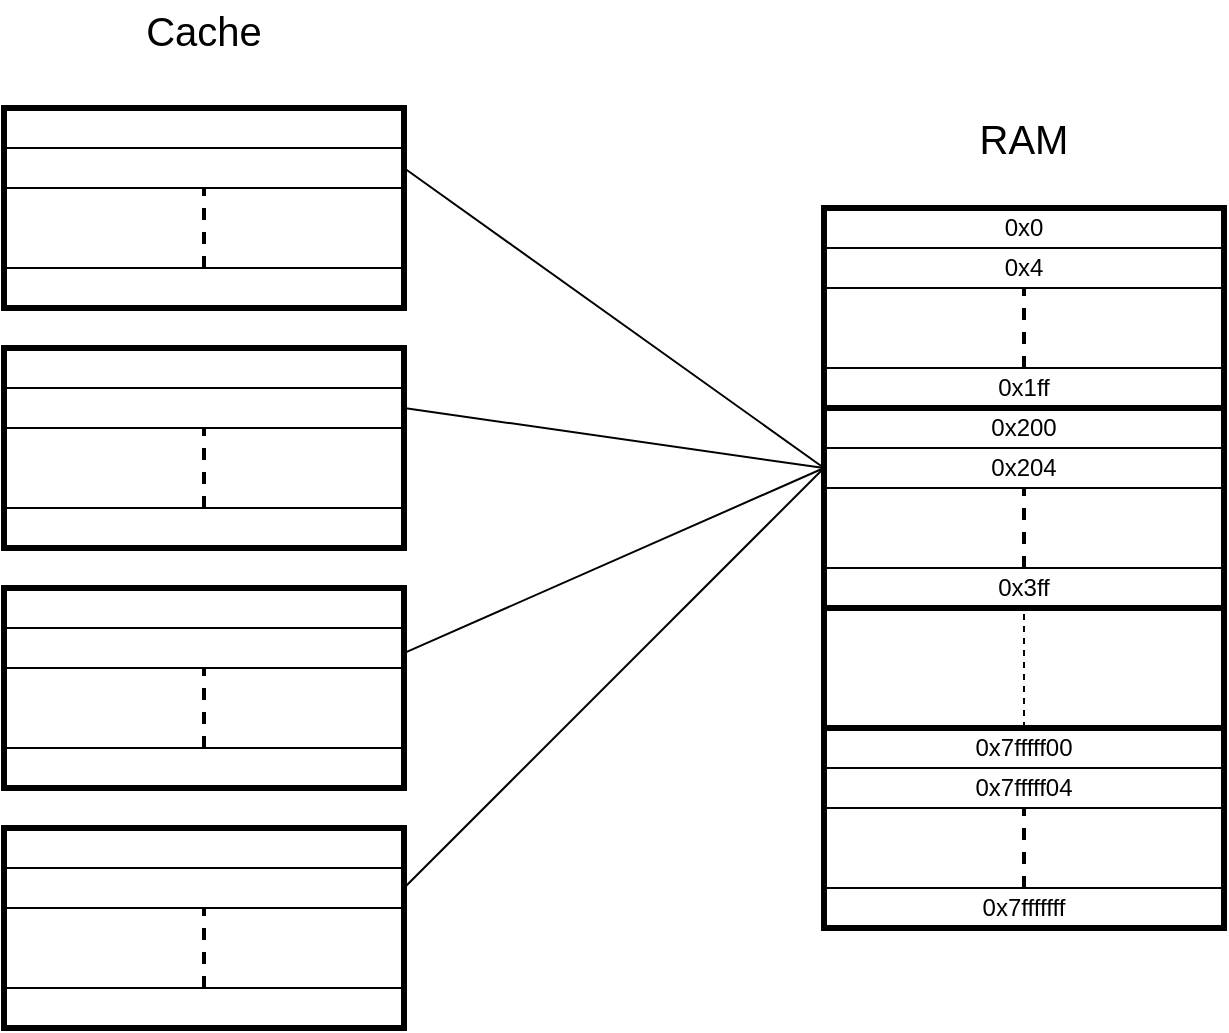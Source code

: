 <mxfile>
    <diagram name="Page-1" id="XEth9TqP6MVGDFKoa4KK">
        <mxGraphModel dx="1035" dy="756" grid="1" gridSize="10" guides="1" tooltips="1" connect="1" arrows="1" fold="1" page="1" pageScale="1" pageWidth="1169" pageHeight="827" math="0" shadow="0">
            <root>
                <mxCell id="0"/>
                <mxCell id="1" parent="0"/>
                <mxCell id="uwDnMyQiwtaiZ1txJMU_-51" value="" style="rounded=0;whiteSpace=wrap;html=1;fillColor=none;strokeWidth=3;" parent="1" vertex="1">
                    <mxGeometry x="280" y="544" width="200" height="100" as="geometry"/>
                </mxCell>
                <mxCell id="uwDnMyQiwtaiZ1txJMU_-41" value="" style="rounded=0;whiteSpace=wrap;html=1;fillColor=none;strokeWidth=3;" parent="1" vertex="1">
                    <mxGeometry x="280" y="304" width="200" height="100" as="geometry"/>
                </mxCell>
                <mxCell id="uwDnMyQiwtaiZ1txJMU_-15" value="" style="rounded=0;whiteSpace=wrap;html=1;fillColor=none;strokeWidth=3;" parent="1" vertex="1">
                    <mxGeometry x="690" y="494" width="200" height="100" as="geometry"/>
                </mxCell>
                <mxCell id="uwDnMyQiwtaiZ1txJMU_-16" value="" style="rounded=0;whiteSpace=wrap;html=1;fillColor=none;strokeWidth=3;" parent="1" vertex="1">
                    <mxGeometry x="690" y="334" width="200" height="100" as="geometry"/>
                </mxCell>
                <mxCell id="uwDnMyQiwtaiZ1txJMU_-18" value="" style="rounded=0;whiteSpace=wrap;html=1;fillColor=none;strokeWidth=3;" parent="1" vertex="1">
                    <mxGeometry x="690" y="434" width="200" height="60" as="geometry"/>
                </mxCell>
                <mxCell id="uwDnMyQiwtaiZ1txJMU_-17" value="" style="rounded=0;whiteSpace=wrap;html=1;fillColor=none;strokeWidth=3;" parent="1" vertex="1">
                    <mxGeometry x="690" y="234" width="200" height="100" as="geometry"/>
                </mxCell>
                <mxCell id="uwDnMyQiwtaiZ1txJMU_-1" value="0x0" style="rounded=0;whiteSpace=wrap;html=1;fillColor=none;" parent="1" vertex="1">
                    <mxGeometry x="690" y="234" width="200" height="20" as="geometry"/>
                </mxCell>
                <mxCell id="uwDnMyQiwtaiZ1txJMU_-26" style="rounded=0;orthogonalLoop=1;jettySize=auto;html=1;exitX=0;exitY=0.5;exitDx=0;exitDy=0;entryX=1;entryY=0.5;entryDx=0;entryDy=0;endArrow=none;endFill=0;" parent="1" source="uwDnMyQiwtaiZ1txJMU_-7" target="uwDnMyQiwtaiZ1txJMU_-20" edge="1">
                    <mxGeometry relative="1" as="geometry"/>
                </mxCell>
                <mxCell id="uwDnMyQiwtaiZ1txJMU_-2" value="0x4" style="rounded=0;whiteSpace=wrap;html=1;fillColor=none;" parent="1" vertex="1">
                    <mxGeometry x="690" y="254" width="200" height="20" as="geometry"/>
                </mxCell>
                <mxCell id="uwDnMyQiwtaiZ1txJMU_-4" value="&lt;div&gt;0x1ff&lt;/div&gt;" style="rounded=0;whiteSpace=wrap;html=1;fillColor=none;" parent="1" vertex="1">
                    <mxGeometry x="690" y="314" width="200" height="20" as="geometry"/>
                </mxCell>
                <mxCell id="uwDnMyQiwtaiZ1txJMU_-5" value="" style="endArrow=none;dashed=1;html=1;strokeWidth=2;rounded=0;exitX=0.5;exitY=0;exitDx=0;exitDy=0;entryX=0.5;entryY=1;entryDx=0;entryDy=0;" parent="1" source="uwDnMyQiwtaiZ1txJMU_-4" target="uwDnMyQiwtaiZ1txJMU_-2" edge="1">
                    <mxGeometry width="50" height="50" relative="1" as="geometry">
                        <mxPoint x="720" y="314" as="sourcePoint"/>
                        <mxPoint x="790" y="274" as="targetPoint"/>
                    </mxGeometry>
                </mxCell>
                <mxCell id="uwDnMyQiwtaiZ1txJMU_-6" value="&lt;div&gt;0x200&lt;/div&gt;" style="rounded=0;whiteSpace=wrap;html=1;fillColor=none;" parent="1" vertex="1">
                    <mxGeometry x="690" y="334" width="200" height="20" as="geometry"/>
                </mxCell>
                <mxCell id="uwDnMyQiwtaiZ1txJMU_-7" value="&lt;div&gt;0x204&lt;/div&gt;" style="rounded=0;whiteSpace=wrap;html=1;fillColor=none;" parent="1" vertex="1">
                    <mxGeometry x="690" y="354" width="200" height="20" as="geometry"/>
                </mxCell>
                <mxCell id="uwDnMyQiwtaiZ1txJMU_-8" value="&lt;div&gt;0x3ff&lt;/div&gt;" style="rounded=0;whiteSpace=wrap;html=1;fillColor=none;" parent="1" vertex="1">
                    <mxGeometry x="690" y="414" width="200" height="20" as="geometry"/>
                </mxCell>
                <mxCell id="uwDnMyQiwtaiZ1txJMU_-9" value="" style="endArrow=none;dashed=1;html=1;strokeWidth=2;rounded=0;entryX=0.5;entryY=1;entryDx=0;entryDy=0;exitX=0.5;exitY=0;exitDx=0;exitDy=0;" parent="1" source="uwDnMyQiwtaiZ1txJMU_-8" target="uwDnMyQiwtaiZ1txJMU_-7" edge="1">
                    <mxGeometry width="50" height="50" relative="1" as="geometry">
                        <mxPoint x="800" y="324" as="sourcePoint"/>
                        <mxPoint x="800" y="284" as="targetPoint"/>
                    </mxGeometry>
                </mxCell>
                <mxCell id="uwDnMyQiwtaiZ1txJMU_-10" value="&lt;div&gt;0x7fffff00&lt;/div&gt;" style="rounded=0;whiteSpace=wrap;html=1;fillColor=none;" parent="1" vertex="1">
                    <mxGeometry x="690" y="494" width="200" height="20" as="geometry"/>
                </mxCell>
                <mxCell id="uwDnMyQiwtaiZ1txJMU_-11" value="&lt;div&gt;0x7fffff04&lt;/div&gt;" style="rounded=0;whiteSpace=wrap;html=1;fillColor=none;" parent="1" vertex="1">
                    <mxGeometry x="690" y="514" width="200" height="20" as="geometry"/>
                </mxCell>
                <mxCell id="uwDnMyQiwtaiZ1txJMU_-12" value="&lt;div&gt;0x7fffffff&lt;/div&gt;" style="rounded=0;whiteSpace=wrap;html=1;fillColor=none;" parent="1" vertex="1">
                    <mxGeometry x="690" y="574" width="200" height="20" as="geometry"/>
                </mxCell>
                <mxCell id="uwDnMyQiwtaiZ1txJMU_-13" value="" style="endArrow=none;dashed=1;html=1;strokeWidth=2;rounded=0;entryX=0.5;entryY=1;entryDx=0;entryDy=0;exitX=0.5;exitY=0;exitDx=0;exitDy=0;" parent="1" source="uwDnMyQiwtaiZ1txJMU_-12" target="uwDnMyQiwtaiZ1txJMU_-11" edge="1">
                    <mxGeometry width="50" height="50" relative="1" as="geometry">
                        <mxPoint x="800" y="484" as="sourcePoint"/>
                        <mxPoint x="800" y="444" as="targetPoint"/>
                    </mxGeometry>
                </mxCell>
                <mxCell id="uwDnMyQiwtaiZ1txJMU_-14" value="" style="endArrow=none;dashed=1;html=1;rounded=0;entryX=0.5;entryY=1;entryDx=0;entryDy=0;exitX=0.5;exitY=0;exitDx=0;exitDy=0;" parent="1" source="uwDnMyQiwtaiZ1txJMU_-10" target="uwDnMyQiwtaiZ1txJMU_-8" edge="1">
                    <mxGeometry width="50" height="50" relative="1" as="geometry">
                        <mxPoint x="660" y="524" as="sourcePoint"/>
                        <mxPoint x="710" y="474" as="targetPoint"/>
                    </mxGeometry>
                </mxCell>
                <mxCell id="uwDnMyQiwtaiZ1txJMU_-19" value="" style="rounded=0;whiteSpace=wrap;html=1;fillColor=none;" parent="1" vertex="1">
                    <mxGeometry x="280" y="184" width="200" height="20" as="geometry"/>
                </mxCell>
                <mxCell id="uwDnMyQiwtaiZ1txJMU_-20" value="" style="rounded=0;whiteSpace=wrap;html=1;fillColor=none;" parent="1" vertex="1">
                    <mxGeometry x="280" y="204" width="200" height="20" as="geometry"/>
                </mxCell>
                <mxCell id="uwDnMyQiwtaiZ1txJMU_-22" value="" style="rounded=0;whiteSpace=wrap;html=1;fillColor=none;" parent="1" vertex="1">
                    <mxGeometry x="280" y="264" width="200" height="20" as="geometry"/>
                </mxCell>
                <mxCell id="uwDnMyQiwtaiZ1txJMU_-23" value="" style="endArrow=none;dashed=1;html=1;strokeWidth=2;rounded=0;exitX=0.5;exitY=0;exitDx=0;exitDy=0;entryX=0.5;entryY=1;entryDx=0;entryDy=0;" parent="1" source="uwDnMyQiwtaiZ1txJMU_-22" target="uwDnMyQiwtaiZ1txJMU_-20" edge="1">
                    <mxGeometry width="50" height="50" relative="1" as="geometry">
                        <mxPoint x="540" y="284" as="sourcePoint"/>
                        <mxPoint x="540" y="244" as="targetPoint"/>
                    </mxGeometry>
                </mxCell>
                <mxCell id="uwDnMyQiwtaiZ1txJMU_-36" value="" style="rounded=0;whiteSpace=wrap;html=1;fillColor=none;strokeWidth=3;" parent="1" vertex="1">
                    <mxGeometry x="280" y="184" width="200" height="100" as="geometry"/>
                </mxCell>
                <mxCell id="uwDnMyQiwtaiZ1txJMU_-37" value="" style="rounded=0;whiteSpace=wrap;html=1;fillColor=none;" parent="1" vertex="1">
                    <mxGeometry x="280" y="304" width="200" height="20" as="geometry"/>
                </mxCell>
                <mxCell id="uwDnMyQiwtaiZ1txJMU_-38" value="" style="rounded=0;whiteSpace=wrap;html=1;fillColor=none;" parent="1" vertex="1">
                    <mxGeometry x="280" y="324" width="200" height="20" as="geometry"/>
                </mxCell>
                <mxCell id="uwDnMyQiwtaiZ1txJMU_-39" value="" style="rounded=0;whiteSpace=wrap;html=1;fillColor=none;" parent="1" vertex="1">
                    <mxGeometry x="280" y="384" width="200" height="20" as="geometry"/>
                </mxCell>
                <mxCell id="uwDnMyQiwtaiZ1txJMU_-40" value="" style="endArrow=none;dashed=1;html=1;strokeWidth=2;rounded=0;exitX=0.5;exitY=0;exitDx=0;exitDy=0;entryX=0.5;entryY=1;entryDx=0;entryDy=0;" parent="1" source="uwDnMyQiwtaiZ1txJMU_-39" target="uwDnMyQiwtaiZ1txJMU_-38" edge="1">
                    <mxGeometry width="50" height="50" relative="1" as="geometry">
                        <mxPoint x="540" y="404" as="sourcePoint"/>
                        <mxPoint x="540" y="364" as="targetPoint"/>
                    </mxGeometry>
                </mxCell>
                <mxCell id="uwDnMyQiwtaiZ1txJMU_-42" value="" style="rounded=0;whiteSpace=wrap;html=1;fillColor=none;" parent="1" vertex="1">
                    <mxGeometry x="280" y="424" width="200" height="20" as="geometry"/>
                </mxCell>
                <mxCell id="uwDnMyQiwtaiZ1txJMU_-43" value="" style="rounded=0;whiteSpace=wrap;html=1;fillColor=none;" parent="1" vertex="1">
                    <mxGeometry x="280" y="444" width="200" height="20" as="geometry"/>
                </mxCell>
                <mxCell id="uwDnMyQiwtaiZ1txJMU_-44" value="" style="rounded=0;whiteSpace=wrap;html=1;fillColor=none;" parent="1" vertex="1">
                    <mxGeometry x="280" y="504" width="200" height="20" as="geometry"/>
                </mxCell>
                <mxCell id="uwDnMyQiwtaiZ1txJMU_-45" value="" style="endArrow=none;dashed=1;html=1;strokeWidth=2;rounded=0;exitX=0.5;exitY=0;exitDx=0;exitDy=0;entryX=0.5;entryY=1;entryDx=0;entryDy=0;" parent="1" source="uwDnMyQiwtaiZ1txJMU_-44" target="uwDnMyQiwtaiZ1txJMU_-43" edge="1">
                    <mxGeometry width="50" height="50" relative="1" as="geometry">
                        <mxPoint x="540" y="524" as="sourcePoint"/>
                        <mxPoint x="540" y="484" as="targetPoint"/>
                    </mxGeometry>
                </mxCell>
                <mxCell id="uwDnMyQiwtaiZ1txJMU_-46" value="" style="rounded=0;whiteSpace=wrap;html=1;fillColor=none;strokeWidth=3;" parent="1" vertex="1">
                    <mxGeometry x="280" y="424" width="200" height="100" as="geometry"/>
                </mxCell>
                <mxCell id="uwDnMyQiwtaiZ1txJMU_-47" value="" style="rounded=0;whiteSpace=wrap;html=1;fillColor=none;" parent="1" vertex="1">
                    <mxGeometry x="280" y="544" width="200" height="20" as="geometry"/>
                </mxCell>
                <mxCell id="uwDnMyQiwtaiZ1txJMU_-48" value="" style="rounded=0;whiteSpace=wrap;html=1;fillColor=none;" parent="1" vertex="1">
                    <mxGeometry x="280" y="564" width="200" height="20" as="geometry"/>
                </mxCell>
                <mxCell id="uwDnMyQiwtaiZ1txJMU_-49" value="" style="rounded=0;whiteSpace=wrap;html=1;fillColor=none;" parent="1" vertex="1">
                    <mxGeometry x="280" y="624" width="200" height="20" as="geometry"/>
                </mxCell>
                <mxCell id="uwDnMyQiwtaiZ1txJMU_-50" value="" style="endArrow=none;dashed=1;html=1;strokeWidth=2;rounded=0;exitX=0.5;exitY=0;exitDx=0;exitDy=0;entryX=0.5;entryY=1;entryDx=0;entryDy=0;" parent="1" source="uwDnMyQiwtaiZ1txJMU_-49" target="uwDnMyQiwtaiZ1txJMU_-48" edge="1">
                    <mxGeometry width="50" height="50" relative="1" as="geometry">
                        <mxPoint x="540" y="644" as="sourcePoint"/>
                        <mxPoint x="540" y="604" as="targetPoint"/>
                    </mxGeometry>
                </mxCell>
                <mxCell id="42" style="rounded=0;orthogonalLoop=1;jettySize=auto;html=1;exitX=0;exitY=0.5;exitDx=0;exitDy=0;entryX=1;entryY=0.5;entryDx=0;entryDy=0;endArrow=none;endFill=0;" parent="1" source="uwDnMyQiwtaiZ1txJMU_-7" target="uwDnMyQiwtaiZ1txJMU_-38" edge="1">
                    <mxGeometry relative="1" as="geometry">
                        <mxPoint x="695" y="404" as="sourcePoint"/>
                        <mxPoint x="485" y="354" as="targetPoint"/>
                    </mxGeometry>
                </mxCell>
                <mxCell id="44" style="rounded=0;orthogonalLoop=1;jettySize=auto;html=1;exitX=0;exitY=0.5;exitDx=0;exitDy=0;entryX=1.004;entryY=0.322;entryDx=0;entryDy=0;endArrow=none;endFill=0;entryPerimeter=0;" parent="1" source="uwDnMyQiwtaiZ1txJMU_-7" target="uwDnMyQiwtaiZ1txJMU_-46" edge="1">
                    <mxGeometry relative="1" as="geometry">
                        <mxPoint x="700" y="274" as="sourcePoint"/>
                        <mxPoint x="490" y="344" as="targetPoint"/>
                    </mxGeometry>
                </mxCell>
                <mxCell id="45" style="rounded=0;orthogonalLoop=1;jettySize=auto;html=1;exitX=0;exitY=0.5;exitDx=0;exitDy=0;endArrow=none;endFill=0;entryX=1;entryY=0.5;entryDx=0;entryDy=0;" parent="1" source="uwDnMyQiwtaiZ1txJMU_-7" target="uwDnMyQiwtaiZ1txJMU_-48" edge="1">
                    <mxGeometry relative="1" as="geometry">
                        <mxPoint x="710" y="284" as="sourcePoint"/>
                        <mxPoint x="500" y="574" as="targetPoint"/>
                    </mxGeometry>
                </mxCell>
                <mxCell id="46" value="RAM" style="text;html=1;strokeColor=none;fillColor=none;align=center;verticalAlign=middle;whiteSpace=wrap;rounded=0;fontSize=20;" vertex="1" parent="1">
                    <mxGeometry x="760" y="184" width="60" height="30" as="geometry"/>
                </mxCell>
                <mxCell id="47" value="Cache" style="text;html=1;strokeColor=none;fillColor=none;align=center;verticalAlign=middle;whiteSpace=wrap;rounded=0;fontSize=20;" vertex="1" parent="1">
                    <mxGeometry x="350" y="130" width="60" height="30" as="geometry"/>
                </mxCell>
            </root>
        </mxGraphModel>
    </diagram>
</mxfile>